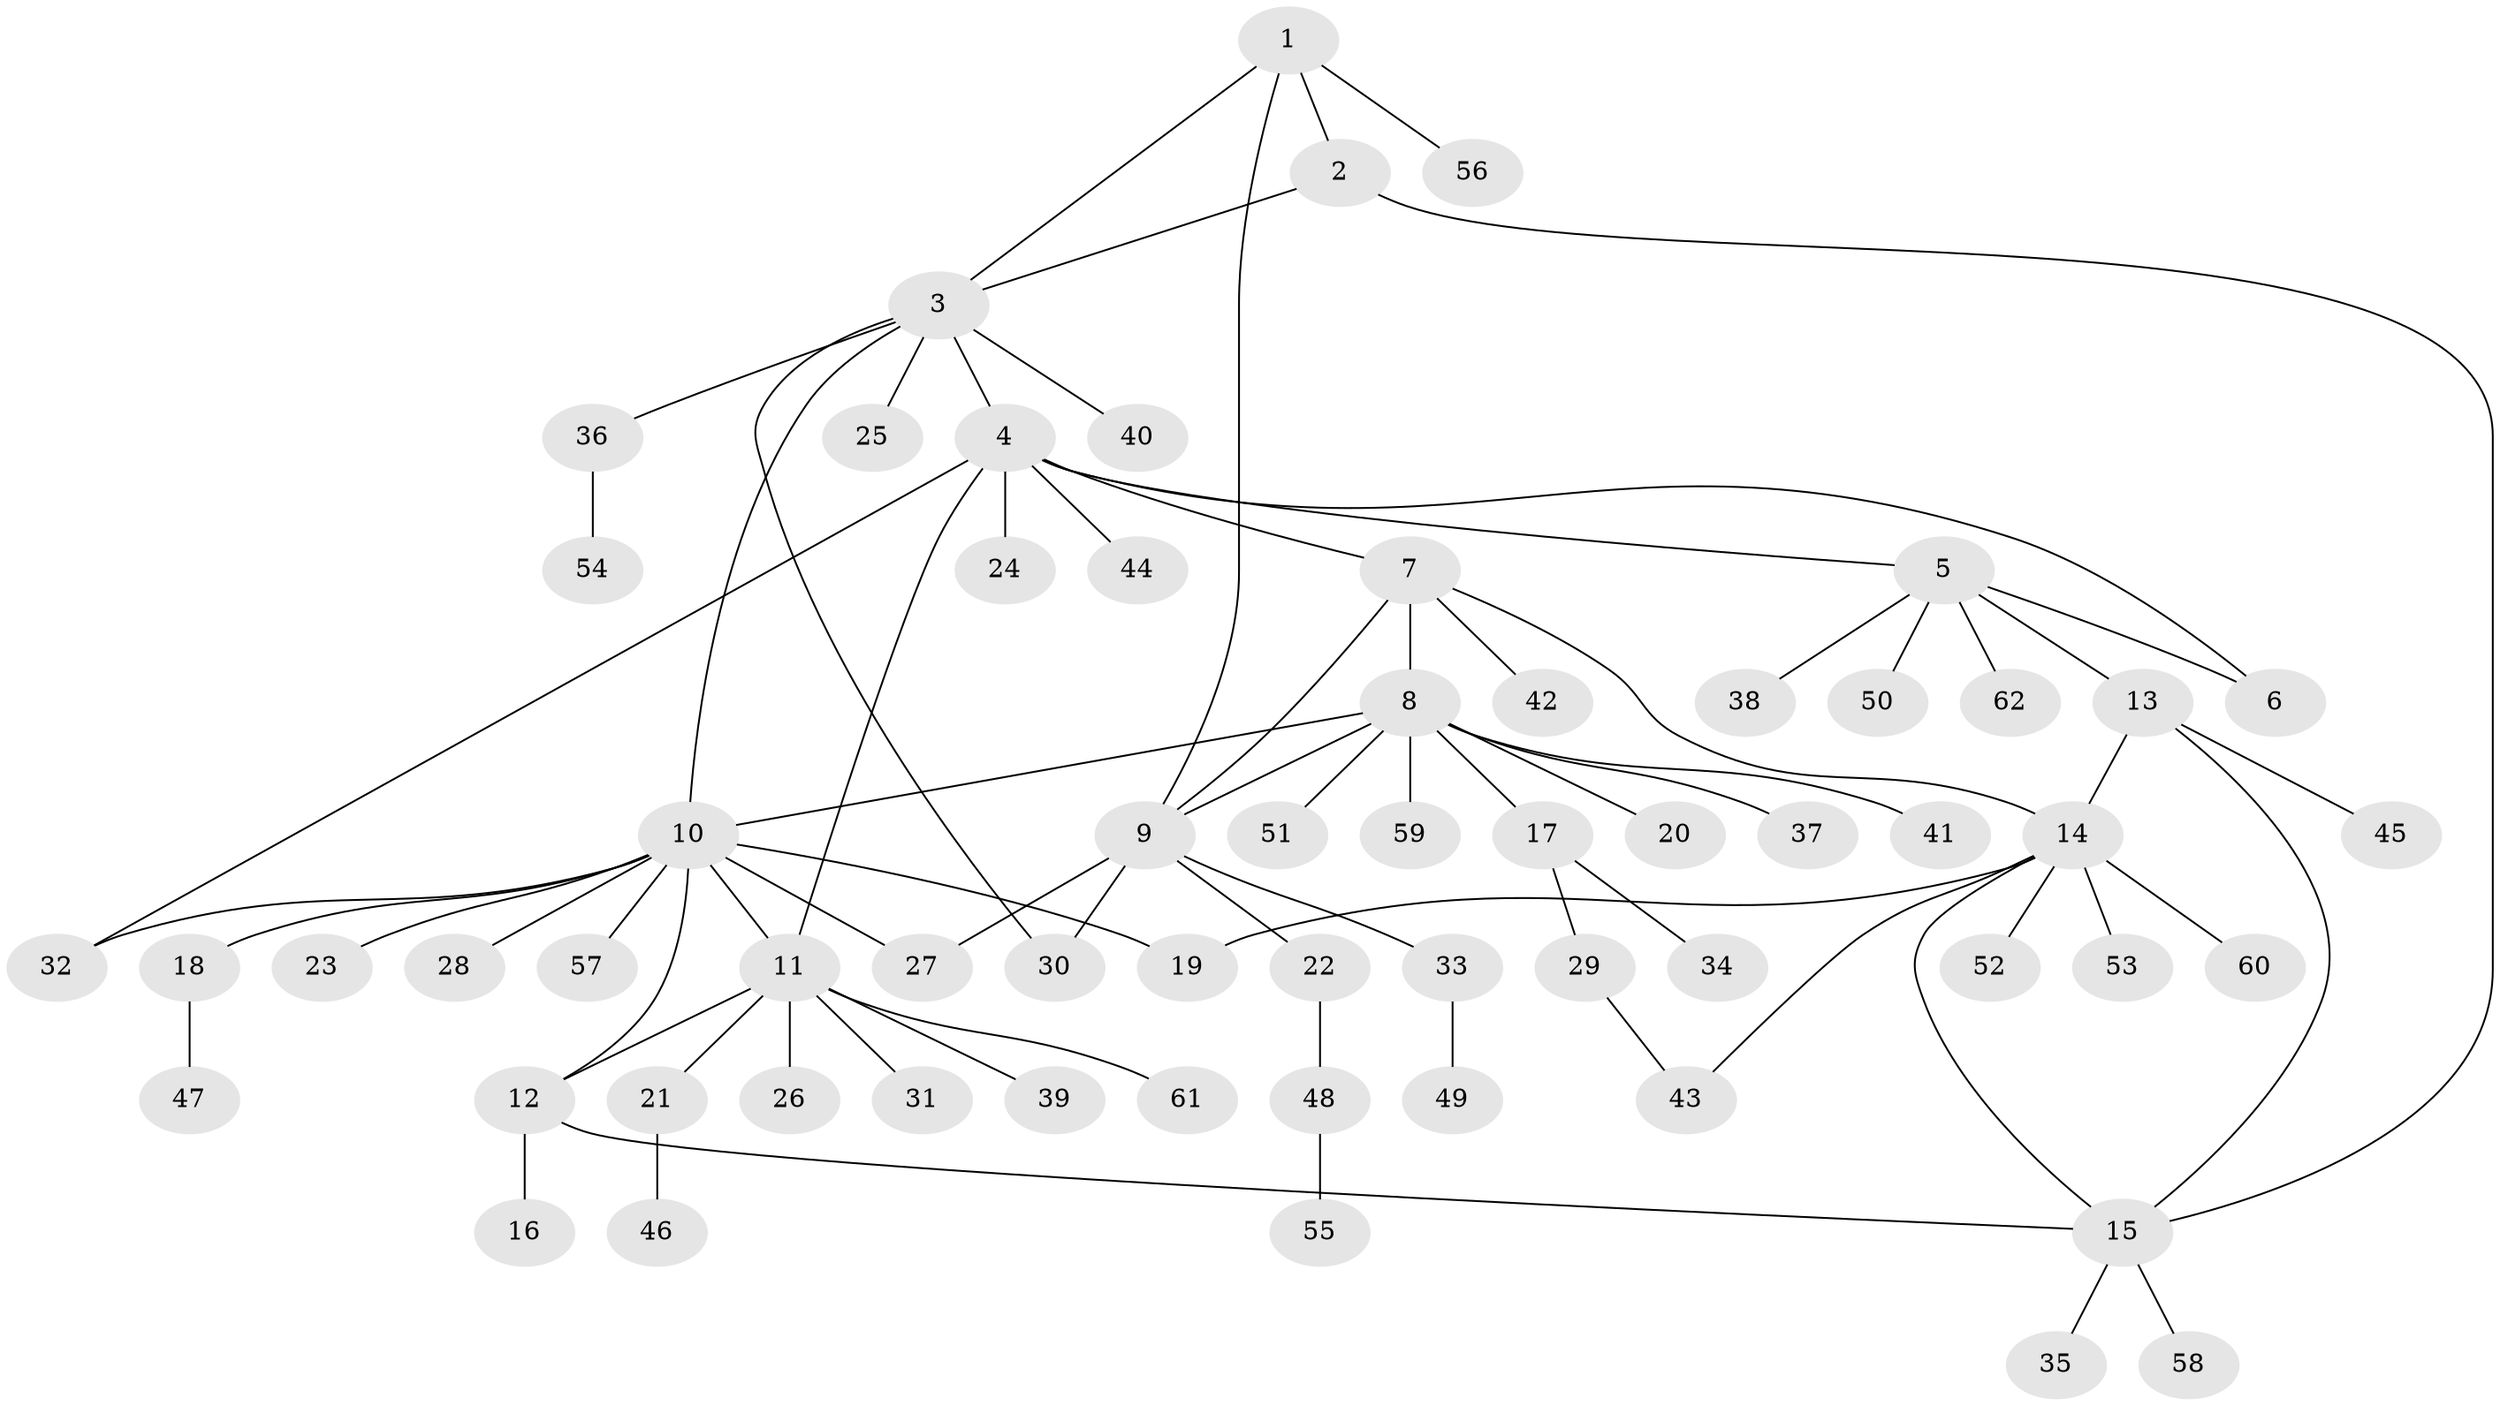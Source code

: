 // Generated by graph-tools (version 1.1) at 2025/15/03/09/25 04:15:52]
// undirected, 62 vertices, 77 edges
graph export_dot {
graph [start="1"]
  node [color=gray90,style=filled];
  1;
  2;
  3;
  4;
  5;
  6;
  7;
  8;
  9;
  10;
  11;
  12;
  13;
  14;
  15;
  16;
  17;
  18;
  19;
  20;
  21;
  22;
  23;
  24;
  25;
  26;
  27;
  28;
  29;
  30;
  31;
  32;
  33;
  34;
  35;
  36;
  37;
  38;
  39;
  40;
  41;
  42;
  43;
  44;
  45;
  46;
  47;
  48;
  49;
  50;
  51;
  52;
  53;
  54;
  55;
  56;
  57;
  58;
  59;
  60;
  61;
  62;
  1 -- 2;
  1 -- 3;
  1 -- 9;
  1 -- 56;
  2 -- 3;
  2 -- 15;
  3 -- 4;
  3 -- 10;
  3 -- 25;
  3 -- 30;
  3 -- 36;
  3 -- 40;
  4 -- 5;
  4 -- 6;
  4 -- 7;
  4 -- 11;
  4 -- 24;
  4 -- 32;
  4 -- 44;
  5 -- 6;
  5 -- 13;
  5 -- 38;
  5 -- 50;
  5 -- 62;
  7 -- 8;
  7 -- 9;
  7 -- 14;
  7 -- 42;
  8 -- 9;
  8 -- 10;
  8 -- 17;
  8 -- 20;
  8 -- 37;
  8 -- 41;
  8 -- 51;
  8 -- 59;
  9 -- 22;
  9 -- 27;
  9 -- 30;
  9 -- 33;
  10 -- 11;
  10 -- 12;
  10 -- 18;
  10 -- 19;
  10 -- 23;
  10 -- 27;
  10 -- 28;
  10 -- 32;
  10 -- 57;
  11 -- 12;
  11 -- 21;
  11 -- 26;
  11 -- 31;
  11 -- 39;
  11 -- 61;
  12 -- 15;
  12 -- 16;
  13 -- 14;
  13 -- 15;
  13 -- 45;
  14 -- 15;
  14 -- 19;
  14 -- 43;
  14 -- 52;
  14 -- 53;
  14 -- 60;
  15 -- 35;
  15 -- 58;
  17 -- 29;
  17 -- 34;
  18 -- 47;
  21 -- 46;
  22 -- 48;
  29 -- 43;
  33 -- 49;
  36 -- 54;
  48 -- 55;
}
